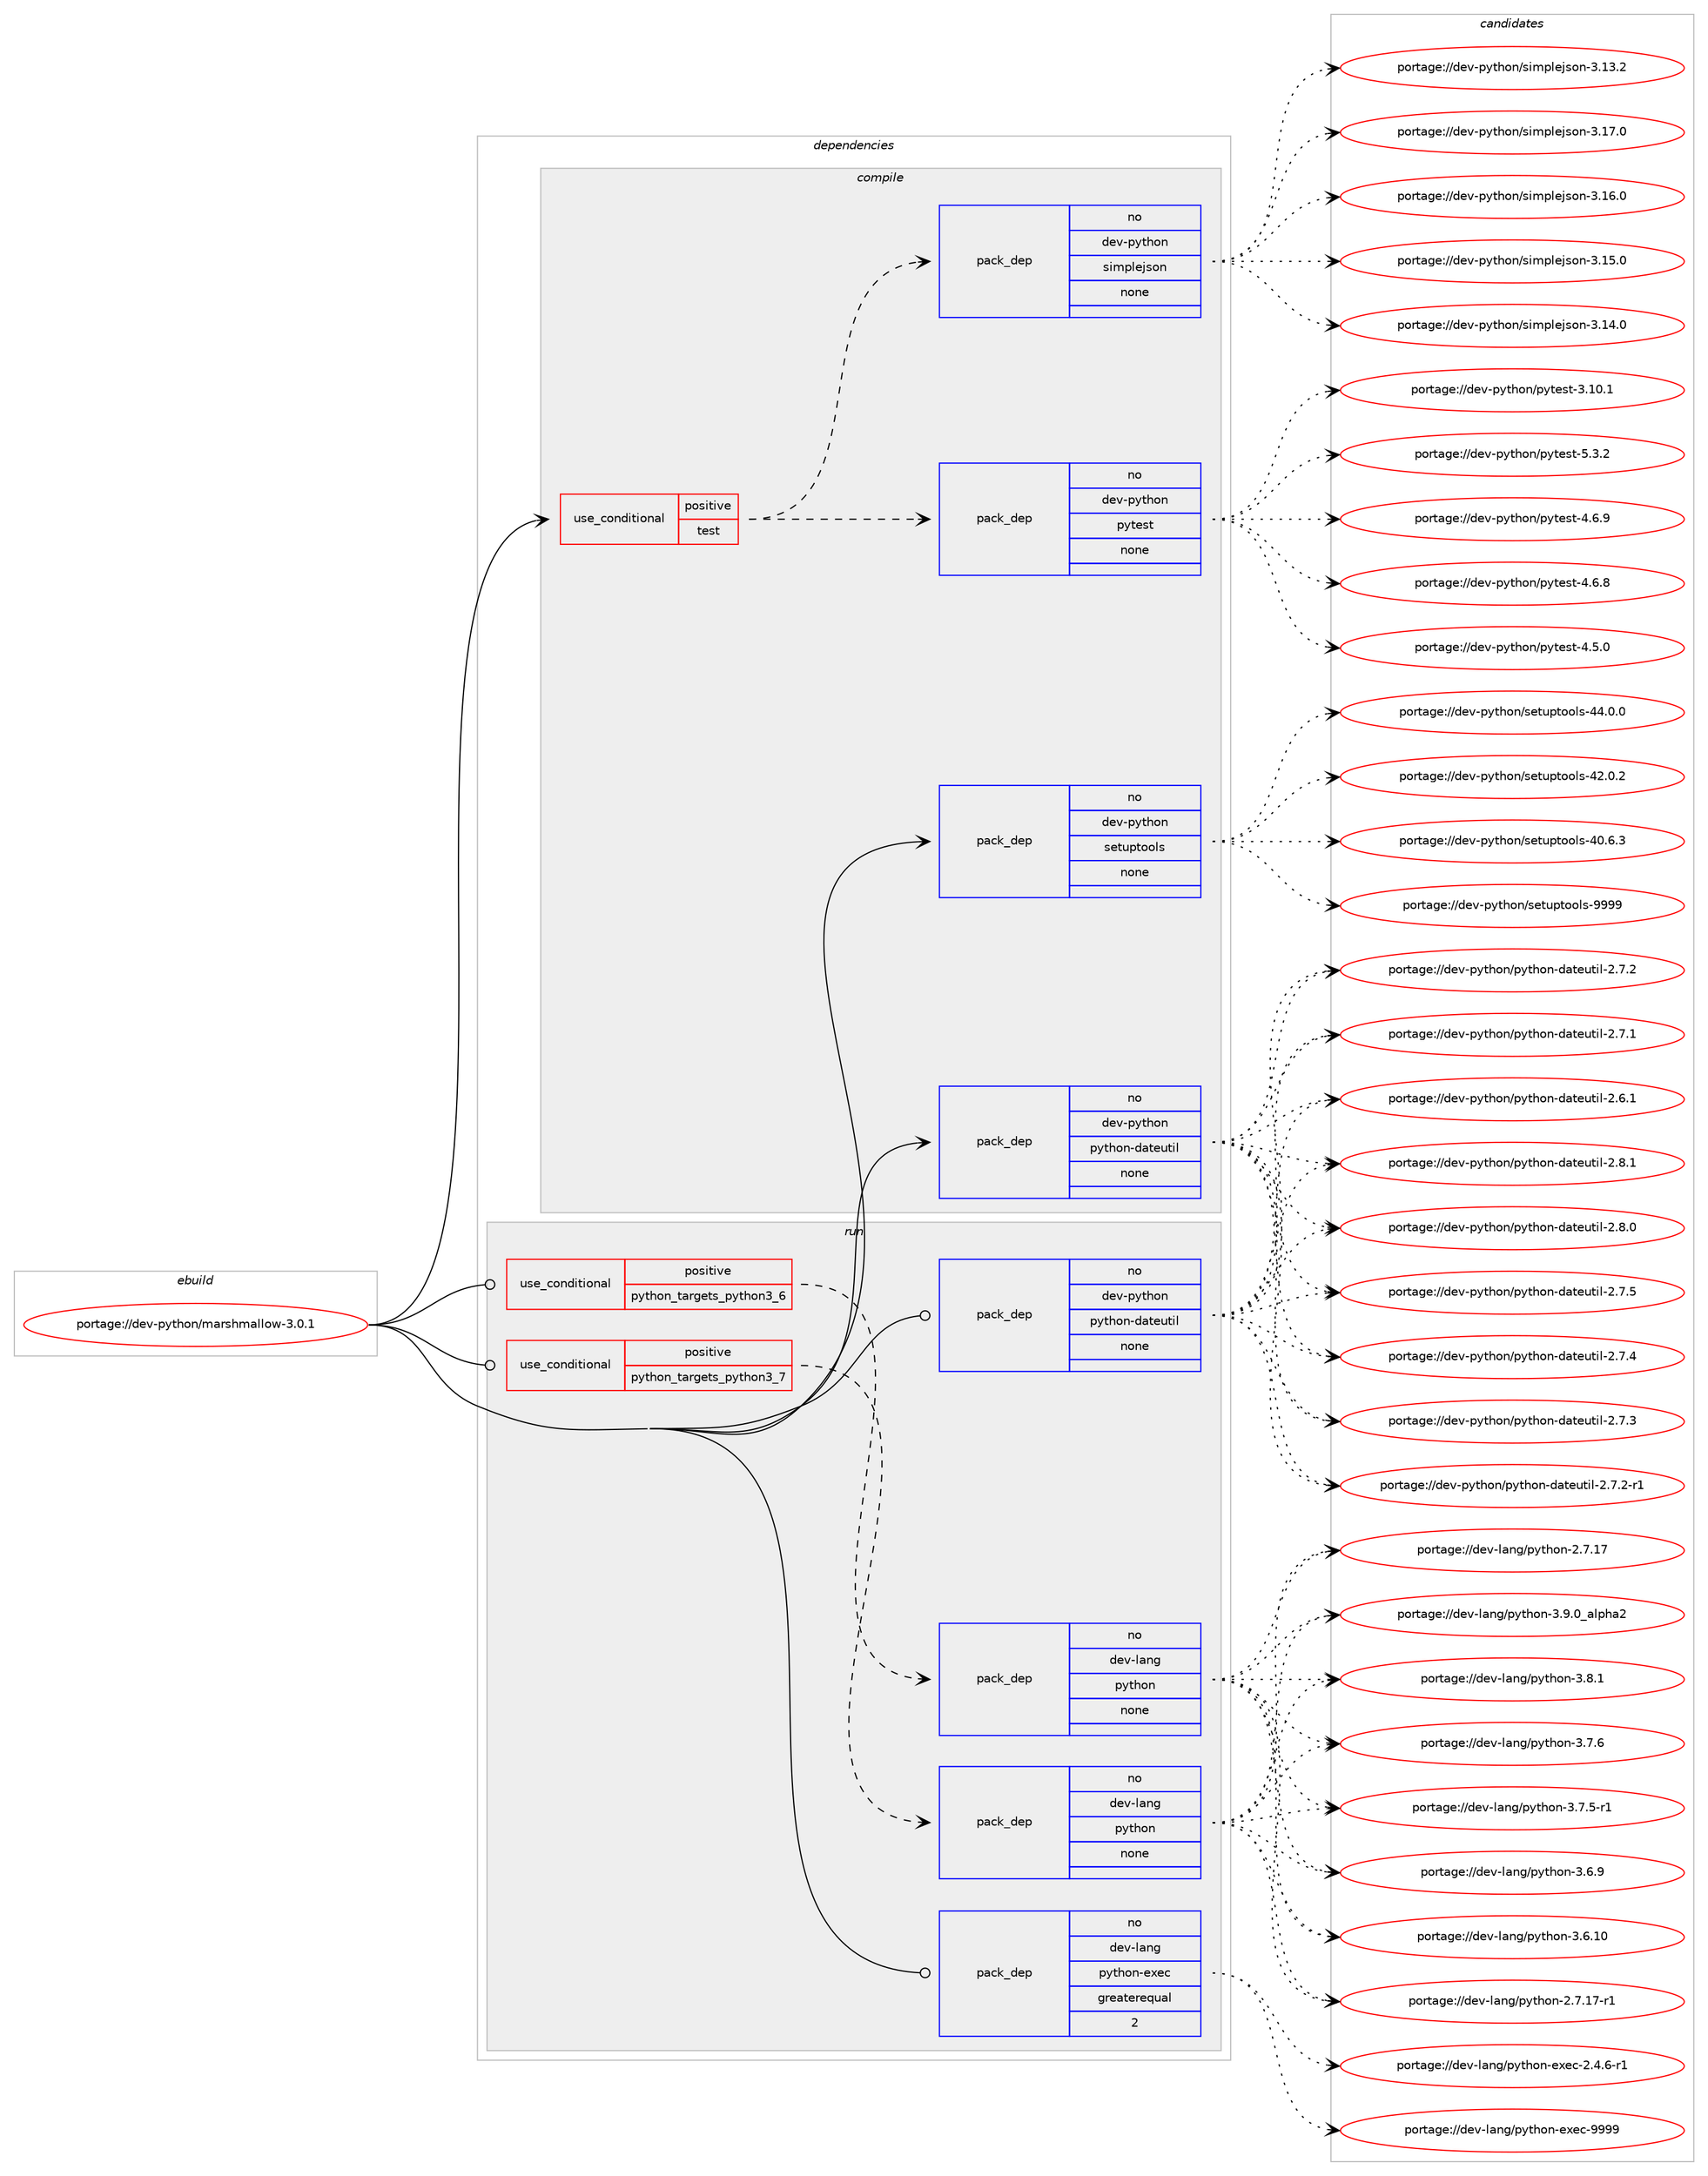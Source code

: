 digraph prolog {

# *************
# Graph options
# *************

newrank=true;
concentrate=true;
compound=true;
graph [rankdir=LR,fontname=Helvetica,fontsize=10,ranksep=1.5];#, ranksep=2.5, nodesep=0.2];
edge  [arrowhead=vee];
node  [fontname=Helvetica,fontsize=10];

# **********
# The ebuild
# **********

subgraph cluster_leftcol {
color=gray;
label=<<i>ebuild</i>>;
id [label="portage://dev-python/marshmallow-3.0.1", color=red, width=4, href="../dev-python/marshmallow-3.0.1.svg"];
}

# ****************
# The dependencies
# ****************

subgraph cluster_midcol {
color=gray;
label=<<i>dependencies</i>>;
subgraph cluster_compile {
fillcolor="#eeeeee";
style=filled;
label=<<i>compile</i>>;
subgraph cond113108 {
dependency451107 [label=<<TABLE BORDER="0" CELLBORDER="1" CELLSPACING="0" CELLPADDING="4"><TR><TD ROWSPAN="3" CELLPADDING="10">use_conditional</TD></TR><TR><TD>positive</TD></TR><TR><TD>test</TD></TR></TABLE>>, shape=none, color=red];
subgraph pack333019 {
dependency451108 [label=<<TABLE BORDER="0" CELLBORDER="1" CELLSPACING="0" CELLPADDING="4" WIDTH="220"><TR><TD ROWSPAN="6" CELLPADDING="30">pack_dep</TD></TR><TR><TD WIDTH="110">no</TD></TR><TR><TD>dev-python</TD></TR><TR><TD>pytest</TD></TR><TR><TD>none</TD></TR><TR><TD></TD></TR></TABLE>>, shape=none, color=blue];
}
dependency451107:e -> dependency451108:w [weight=20,style="dashed",arrowhead="vee"];
subgraph pack333020 {
dependency451109 [label=<<TABLE BORDER="0" CELLBORDER="1" CELLSPACING="0" CELLPADDING="4" WIDTH="220"><TR><TD ROWSPAN="6" CELLPADDING="30">pack_dep</TD></TR><TR><TD WIDTH="110">no</TD></TR><TR><TD>dev-python</TD></TR><TR><TD>simplejson</TD></TR><TR><TD>none</TD></TR><TR><TD></TD></TR></TABLE>>, shape=none, color=blue];
}
dependency451107:e -> dependency451109:w [weight=20,style="dashed",arrowhead="vee"];
}
id:e -> dependency451107:w [weight=20,style="solid",arrowhead="vee"];
subgraph pack333021 {
dependency451110 [label=<<TABLE BORDER="0" CELLBORDER="1" CELLSPACING="0" CELLPADDING="4" WIDTH="220"><TR><TD ROWSPAN="6" CELLPADDING="30">pack_dep</TD></TR><TR><TD WIDTH="110">no</TD></TR><TR><TD>dev-python</TD></TR><TR><TD>python-dateutil</TD></TR><TR><TD>none</TD></TR><TR><TD></TD></TR></TABLE>>, shape=none, color=blue];
}
id:e -> dependency451110:w [weight=20,style="solid",arrowhead="vee"];
subgraph pack333022 {
dependency451111 [label=<<TABLE BORDER="0" CELLBORDER="1" CELLSPACING="0" CELLPADDING="4" WIDTH="220"><TR><TD ROWSPAN="6" CELLPADDING="30">pack_dep</TD></TR><TR><TD WIDTH="110">no</TD></TR><TR><TD>dev-python</TD></TR><TR><TD>setuptools</TD></TR><TR><TD>none</TD></TR><TR><TD></TD></TR></TABLE>>, shape=none, color=blue];
}
id:e -> dependency451111:w [weight=20,style="solid",arrowhead="vee"];
}
subgraph cluster_compileandrun {
fillcolor="#eeeeee";
style=filled;
label=<<i>compile and run</i>>;
}
subgraph cluster_run {
fillcolor="#eeeeee";
style=filled;
label=<<i>run</i>>;
subgraph cond113109 {
dependency451112 [label=<<TABLE BORDER="0" CELLBORDER="1" CELLSPACING="0" CELLPADDING="4"><TR><TD ROWSPAN="3" CELLPADDING="10">use_conditional</TD></TR><TR><TD>positive</TD></TR><TR><TD>python_targets_python3_6</TD></TR></TABLE>>, shape=none, color=red];
subgraph pack333023 {
dependency451113 [label=<<TABLE BORDER="0" CELLBORDER="1" CELLSPACING="0" CELLPADDING="4" WIDTH="220"><TR><TD ROWSPAN="6" CELLPADDING="30">pack_dep</TD></TR><TR><TD WIDTH="110">no</TD></TR><TR><TD>dev-lang</TD></TR><TR><TD>python</TD></TR><TR><TD>none</TD></TR><TR><TD></TD></TR></TABLE>>, shape=none, color=blue];
}
dependency451112:e -> dependency451113:w [weight=20,style="dashed",arrowhead="vee"];
}
id:e -> dependency451112:w [weight=20,style="solid",arrowhead="odot"];
subgraph cond113110 {
dependency451114 [label=<<TABLE BORDER="0" CELLBORDER="1" CELLSPACING="0" CELLPADDING="4"><TR><TD ROWSPAN="3" CELLPADDING="10">use_conditional</TD></TR><TR><TD>positive</TD></TR><TR><TD>python_targets_python3_7</TD></TR></TABLE>>, shape=none, color=red];
subgraph pack333024 {
dependency451115 [label=<<TABLE BORDER="0" CELLBORDER="1" CELLSPACING="0" CELLPADDING="4" WIDTH="220"><TR><TD ROWSPAN="6" CELLPADDING="30">pack_dep</TD></TR><TR><TD WIDTH="110">no</TD></TR><TR><TD>dev-lang</TD></TR><TR><TD>python</TD></TR><TR><TD>none</TD></TR><TR><TD></TD></TR></TABLE>>, shape=none, color=blue];
}
dependency451114:e -> dependency451115:w [weight=20,style="dashed",arrowhead="vee"];
}
id:e -> dependency451114:w [weight=20,style="solid",arrowhead="odot"];
subgraph pack333025 {
dependency451116 [label=<<TABLE BORDER="0" CELLBORDER="1" CELLSPACING="0" CELLPADDING="4" WIDTH="220"><TR><TD ROWSPAN="6" CELLPADDING="30">pack_dep</TD></TR><TR><TD WIDTH="110">no</TD></TR><TR><TD>dev-lang</TD></TR><TR><TD>python-exec</TD></TR><TR><TD>greaterequal</TD></TR><TR><TD>2</TD></TR></TABLE>>, shape=none, color=blue];
}
id:e -> dependency451116:w [weight=20,style="solid",arrowhead="odot"];
subgraph pack333026 {
dependency451117 [label=<<TABLE BORDER="0" CELLBORDER="1" CELLSPACING="0" CELLPADDING="4" WIDTH="220"><TR><TD ROWSPAN="6" CELLPADDING="30">pack_dep</TD></TR><TR><TD WIDTH="110">no</TD></TR><TR><TD>dev-python</TD></TR><TR><TD>python-dateutil</TD></TR><TR><TD>none</TD></TR><TR><TD></TD></TR></TABLE>>, shape=none, color=blue];
}
id:e -> dependency451117:w [weight=20,style="solid",arrowhead="odot"];
}
}

# **************
# The candidates
# **************

subgraph cluster_choices {
rank=same;
color=gray;
label=<<i>candidates</i>>;

subgraph choice333019 {
color=black;
nodesep=1;
choice1001011184511212111610411111047112121116101115116455346514650 [label="portage://dev-python/pytest-5.3.2", color=red, width=4,href="../dev-python/pytest-5.3.2.svg"];
choice1001011184511212111610411111047112121116101115116455246544657 [label="portage://dev-python/pytest-4.6.9", color=red, width=4,href="../dev-python/pytest-4.6.9.svg"];
choice1001011184511212111610411111047112121116101115116455246544656 [label="portage://dev-python/pytest-4.6.8", color=red, width=4,href="../dev-python/pytest-4.6.8.svg"];
choice1001011184511212111610411111047112121116101115116455246534648 [label="portage://dev-python/pytest-4.5.0", color=red, width=4,href="../dev-python/pytest-4.5.0.svg"];
choice100101118451121211161041111104711212111610111511645514649484649 [label="portage://dev-python/pytest-3.10.1", color=red, width=4,href="../dev-python/pytest-3.10.1.svg"];
dependency451108:e -> choice1001011184511212111610411111047112121116101115116455346514650:w [style=dotted,weight="100"];
dependency451108:e -> choice1001011184511212111610411111047112121116101115116455246544657:w [style=dotted,weight="100"];
dependency451108:e -> choice1001011184511212111610411111047112121116101115116455246544656:w [style=dotted,weight="100"];
dependency451108:e -> choice1001011184511212111610411111047112121116101115116455246534648:w [style=dotted,weight="100"];
dependency451108:e -> choice100101118451121211161041111104711212111610111511645514649484649:w [style=dotted,weight="100"];
}
subgraph choice333020 {
color=black;
nodesep=1;
choice100101118451121211161041111104711510510911210810110611511111045514649554648 [label="portage://dev-python/simplejson-3.17.0", color=red, width=4,href="../dev-python/simplejson-3.17.0.svg"];
choice100101118451121211161041111104711510510911210810110611511111045514649544648 [label="portage://dev-python/simplejson-3.16.0", color=red, width=4,href="../dev-python/simplejson-3.16.0.svg"];
choice100101118451121211161041111104711510510911210810110611511111045514649534648 [label="portage://dev-python/simplejson-3.15.0", color=red, width=4,href="../dev-python/simplejson-3.15.0.svg"];
choice100101118451121211161041111104711510510911210810110611511111045514649524648 [label="portage://dev-python/simplejson-3.14.0", color=red, width=4,href="../dev-python/simplejson-3.14.0.svg"];
choice100101118451121211161041111104711510510911210810110611511111045514649514650 [label="portage://dev-python/simplejson-3.13.2", color=red, width=4,href="../dev-python/simplejson-3.13.2.svg"];
dependency451109:e -> choice100101118451121211161041111104711510510911210810110611511111045514649554648:w [style=dotted,weight="100"];
dependency451109:e -> choice100101118451121211161041111104711510510911210810110611511111045514649544648:w [style=dotted,weight="100"];
dependency451109:e -> choice100101118451121211161041111104711510510911210810110611511111045514649534648:w [style=dotted,weight="100"];
dependency451109:e -> choice100101118451121211161041111104711510510911210810110611511111045514649524648:w [style=dotted,weight="100"];
dependency451109:e -> choice100101118451121211161041111104711510510911210810110611511111045514649514650:w [style=dotted,weight="100"];
}
subgraph choice333021 {
color=black;
nodesep=1;
choice10010111845112121116104111110471121211161041111104510097116101117116105108455046564649 [label="portage://dev-python/python-dateutil-2.8.1", color=red, width=4,href="../dev-python/python-dateutil-2.8.1.svg"];
choice10010111845112121116104111110471121211161041111104510097116101117116105108455046564648 [label="portage://dev-python/python-dateutil-2.8.0", color=red, width=4,href="../dev-python/python-dateutil-2.8.0.svg"];
choice10010111845112121116104111110471121211161041111104510097116101117116105108455046554653 [label="portage://dev-python/python-dateutil-2.7.5", color=red, width=4,href="../dev-python/python-dateutil-2.7.5.svg"];
choice10010111845112121116104111110471121211161041111104510097116101117116105108455046554652 [label="portage://dev-python/python-dateutil-2.7.4", color=red, width=4,href="../dev-python/python-dateutil-2.7.4.svg"];
choice10010111845112121116104111110471121211161041111104510097116101117116105108455046554651 [label="portage://dev-python/python-dateutil-2.7.3", color=red, width=4,href="../dev-python/python-dateutil-2.7.3.svg"];
choice100101118451121211161041111104711212111610411111045100971161011171161051084550465546504511449 [label="portage://dev-python/python-dateutil-2.7.2-r1", color=red, width=4,href="../dev-python/python-dateutil-2.7.2-r1.svg"];
choice10010111845112121116104111110471121211161041111104510097116101117116105108455046554650 [label="portage://dev-python/python-dateutil-2.7.2", color=red, width=4,href="../dev-python/python-dateutil-2.7.2.svg"];
choice10010111845112121116104111110471121211161041111104510097116101117116105108455046554649 [label="portage://dev-python/python-dateutil-2.7.1", color=red, width=4,href="../dev-python/python-dateutil-2.7.1.svg"];
choice10010111845112121116104111110471121211161041111104510097116101117116105108455046544649 [label="portage://dev-python/python-dateutil-2.6.1", color=red, width=4,href="../dev-python/python-dateutil-2.6.1.svg"];
dependency451110:e -> choice10010111845112121116104111110471121211161041111104510097116101117116105108455046564649:w [style=dotted,weight="100"];
dependency451110:e -> choice10010111845112121116104111110471121211161041111104510097116101117116105108455046564648:w [style=dotted,weight="100"];
dependency451110:e -> choice10010111845112121116104111110471121211161041111104510097116101117116105108455046554653:w [style=dotted,weight="100"];
dependency451110:e -> choice10010111845112121116104111110471121211161041111104510097116101117116105108455046554652:w [style=dotted,weight="100"];
dependency451110:e -> choice10010111845112121116104111110471121211161041111104510097116101117116105108455046554651:w [style=dotted,weight="100"];
dependency451110:e -> choice100101118451121211161041111104711212111610411111045100971161011171161051084550465546504511449:w [style=dotted,weight="100"];
dependency451110:e -> choice10010111845112121116104111110471121211161041111104510097116101117116105108455046554650:w [style=dotted,weight="100"];
dependency451110:e -> choice10010111845112121116104111110471121211161041111104510097116101117116105108455046554649:w [style=dotted,weight="100"];
dependency451110:e -> choice10010111845112121116104111110471121211161041111104510097116101117116105108455046544649:w [style=dotted,weight="100"];
}
subgraph choice333022 {
color=black;
nodesep=1;
choice10010111845112121116104111110471151011161171121161111111081154557575757 [label="portage://dev-python/setuptools-9999", color=red, width=4,href="../dev-python/setuptools-9999.svg"];
choice100101118451121211161041111104711510111611711211611111110811545525246484648 [label="portage://dev-python/setuptools-44.0.0", color=red, width=4,href="../dev-python/setuptools-44.0.0.svg"];
choice100101118451121211161041111104711510111611711211611111110811545525046484650 [label="portage://dev-python/setuptools-42.0.2", color=red, width=4,href="../dev-python/setuptools-42.0.2.svg"];
choice100101118451121211161041111104711510111611711211611111110811545524846544651 [label="portage://dev-python/setuptools-40.6.3", color=red, width=4,href="../dev-python/setuptools-40.6.3.svg"];
dependency451111:e -> choice10010111845112121116104111110471151011161171121161111111081154557575757:w [style=dotted,weight="100"];
dependency451111:e -> choice100101118451121211161041111104711510111611711211611111110811545525246484648:w [style=dotted,weight="100"];
dependency451111:e -> choice100101118451121211161041111104711510111611711211611111110811545525046484650:w [style=dotted,weight="100"];
dependency451111:e -> choice100101118451121211161041111104711510111611711211611111110811545524846544651:w [style=dotted,weight="100"];
}
subgraph choice333023 {
color=black;
nodesep=1;
choice10010111845108971101034711212111610411111045514657464895971081121049750 [label="portage://dev-lang/python-3.9.0_alpha2", color=red, width=4,href="../dev-lang/python-3.9.0_alpha2.svg"];
choice100101118451089711010347112121116104111110455146564649 [label="portage://dev-lang/python-3.8.1", color=red, width=4,href="../dev-lang/python-3.8.1.svg"];
choice100101118451089711010347112121116104111110455146554654 [label="portage://dev-lang/python-3.7.6", color=red, width=4,href="../dev-lang/python-3.7.6.svg"];
choice1001011184510897110103471121211161041111104551465546534511449 [label="portage://dev-lang/python-3.7.5-r1", color=red, width=4,href="../dev-lang/python-3.7.5-r1.svg"];
choice100101118451089711010347112121116104111110455146544657 [label="portage://dev-lang/python-3.6.9", color=red, width=4,href="../dev-lang/python-3.6.9.svg"];
choice10010111845108971101034711212111610411111045514654464948 [label="portage://dev-lang/python-3.6.10", color=red, width=4,href="../dev-lang/python-3.6.10.svg"];
choice100101118451089711010347112121116104111110455046554649554511449 [label="portage://dev-lang/python-2.7.17-r1", color=red, width=4,href="../dev-lang/python-2.7.17-r1.svg"];
choice10010111845108971101034711212111610411111045504655464955 [label="portage://dev-lang/python-2.7.17", color=red, width=4,href="../dev-lang/python-2.7.17.svg"];
dependency451113:e -> choice10010111845108971101034711212111610411111045514657464895971081121049750:w [style=dotted,weight="100"];
dependency451113:e -> choice100101118451089711010347112121116104111110455146564649:w [style=dotted,weight="100"];
dependency451113:e -> choice100101118451089711010347112121116104111110455146554654:w [style=dotted,weight="100"];
dependency451113:e -> choice1001011184510897110103471121211161041111104551465546534511449:w [style=dotted,weight="100"];
dependency451113:e -> choice100101118451089711010347112121116104111110455146544657:w [style=dotted,weight="100"];
dependency451113:e -> choice10010111845108971101034711212111610411111045514654464948:w [style=dotted,weight="100"];
dependency451113:e -> choice100101118451089711010347112121116104111110455046554649554511449:w [style=dotted,weight="100"];
dependency451113:e -> choice10010111845108971101034711212111610411111045504655464955:w [style=dotted,weight="100"];
}
subgraph choice333024 {
color=black;
nodesep=1;
choice10010111845108971101034711212111610411111045514657464895971081121049750 [label="portage://dev-lang/python-3.9.0_alpha2", color=red, width=4,href="../dev-lang/python-3.9.0_alpha2.svg"];
choice100101118451089711010347112121116104111110455146564649 [label="portage://dev-lang/python-3.8.1", color=red, width=4,href="../dev-lang/python-3.8.1.svg"];
choice100101118451089711010347112121116104111110455146554654 [label="portage://dev-lang/python-3.7.6", color=red, width=4,href="../dev-lang/python-3.7.6.svg"];
choice1001011184510897110103471121211161041111104551465546534511449 [label="portage://dev-lang/python-3.7.5-r1", color=red, width=4,href="../dev-lang/python-3.7.5-r1.svg"];
choice100101118451089711010347112121116104111110455146544657 [label="portage://dev-lang/python-3.6.9", color=red, width=4,href="../dev-lang/python-3.6.9.svg"];
choice10010111845108971101034711212111610411111045514654464948 [label="portage://dev-lang/python-3.6.10", color=red, width=4,href="../dev-lang/python-3.6.10.svg"];
choice100101118451089711010347112121116104111110455046554649554511449 [label="portage://dev-lang/python-2.7.17-r1", color=red, width=4,href="../dev-lang/python-2.7.17-r1.svg"];
choice10010111845108971101034711212111610411111045504655464955 [label="portage://dev-lang/python-2.7.17", color=red, width=4,href="../dev-lang/python-2.7.17.svg"];
dependency451115:e -> choice10010111845108971101034711212111610411111045514657464895971081121049750:w [style=dotted,weight="100"];
dependency451115:e -> choice100101118451089711010347112121116104111110455146564649:w [style=dotted,weight="100"];
dependency451115:e -> choice100101118451089711010347112121116104111110455146554654:w [style=dotted,weight="100"];
dependency451115:e -> choice1001011184510897110103471121211161041111104551465546534511449:w [style=dotted,weight="100"];
dependency451115:e -> choice100101118451089711010347112121116104111110455146544657:w [style=dotted,weight="100"];
dependency451115:e -> choice10010111845108971101034711212111610411111045514654464948:w [style=dotted,weight="100"];
dependency451115:e -> choice100101118451089711010347112121116104111110455046554649554511449:w [style=dotted,weight="100"];
dependency451115:e -> choice10010111845108971101034711212111610411111045504655464955:w [style=dotted,weight="100"];
}
subgraph choice333025 {
color=black;
nodesep=1;
choice10010111845108971101034711212111610411111045101120101994557575757 [label="portage://dev-lang/python-exec-9999", color=red, width=4,href="../dev-lang/python-exec-9999.svg"];
choice10010111845108971101034711212111610411111045101120101994550465246544511449 [label="portage://dev-lang/python-exec-2.4.6-r1", color=red, width=4,href="../dev-lang/python-exec-2.4.6-r1.svg"];
dependency451116:e -> choice10010111845108971101034711212111610411111045101120101994557575757:w [style=dotted,weight="100"];
dependency451116:e -> choice10010111845108971101034711212111610411111045101120101994550465246544511449:w [style=dotted,weight="100"];
}
subgraph choice333026 {
color=black;
nodesep=1;
choice10010111845112121116104111110471121211161041111104510097116101117116105108455046564649 [label="portage://dev-python/python-dateutil-2.8.1", color=red, width=4,href="../dev-python/python-dateutil-2.8.1.svg"];
choice10010111845112121116104111110471121211161041111104510097116101117116105108455046564648 [label="portage://dev-python/python-dateutil-2.8.0", color=red, width=4,href="../dev-python/python-dateutil-2.8.0.svg"];
choice10010111845112121116104111110471121211161041111104510097116101117116105108455046554653 [label="portage://dev-python/python-dateutil-2.7.5", color=red, width=4,href="../dev-python/python-dateutil-2.7.5.svg"];
choice10010111845112121116104111110471121211161041111104510097116101117116105108455046554652 [label="portage://dev-python/python-dateutil-2.7.4", color=red, width=4,href="../dev-python/python-dateutil-2.7.4.svg"];
choice10010111845112121116104111110471121211161041111104510097116101117116105108455046554651 [label="portage://dev-python/python-dateutil-2.7.3", color=red, width=4,href="../dev-python/python-dateutil-2.7.3.svg"];
choice100101118451121211161041111104711212111610411111045100971161011171161051084550465546504511449 [label="portage://dev-python/python-dateutil-2.7.2-r1", color=red, width=4,href="../dev-python/python-dateutil-2.7.2-r1.svg"];
choice10010111845112121116104111110471121211161041111104510097116101117116105108455046554650 [label="portage://dev-python/python-dateutil-2.7.2", color=red, width=4,href="../dev-python/python-dateutil-2.7.2.svg"];
choice10010111845112121116104111110471121211161041111104510097116101117116105108455046554649 [label="portage://dev-python/python-dateutil-2.7.1", color=red, width=4,href="../dev-python/python-dateutil-2.7.1.svg"];
choice10010111845112121116104111110471121211161041111104510097116101117116105108455046544649 [label="portage://dev-python/python-dateutil-2.6.1", color=red, width=4,href="../dev-python/python-dateutil-2.6.1.svg"];
dependency451117:e -> choice10010111845112121116104111110471121211161041111104510097116101117116105108455046564649:w [style=dotted,weight="100"];
dependency451117:e -> choice10010111845112121116104111110471121211161041111104510097116101117116105108455046564648:w [style=dotted,weight="100"];
dependency451117:e -> choice10010111845112121116104111110471121211161041111104510097116101117116105108455046554653:w [style=dotted,weight="100"];
dependency451117:e -> choice10010111845112121116104111110471121211161041111104510097116101117116105108455046554652:w [style=dotted,weight="100"];
dependency451117:e -> choice10010111845112121116104111110471121211161041111104510097116101117116105108455046554651:w [style=dotted,weight="100"];
dependency451117:e -> choice100101118451121211161041111104711212111610411111045100971161011171161051084550465546504511449:w [style=dotted,weight="100"];
dependency451117:e -> choice10010111845112121116104111110471121211161041111104510097116101117116105108455046554650:w [style=dotted,weight="100"];
dependency451117:e -> choice10010111845112121116104111110471121211161041111104510097116101117116105108455046554649:w [style=dotted,weight="100"];
dependency451117:e -> choice10010111845112121116104111110471121211161041111104510097116101117116105108455046544649:w [style=dotted,weight="100"];
}
}

}
